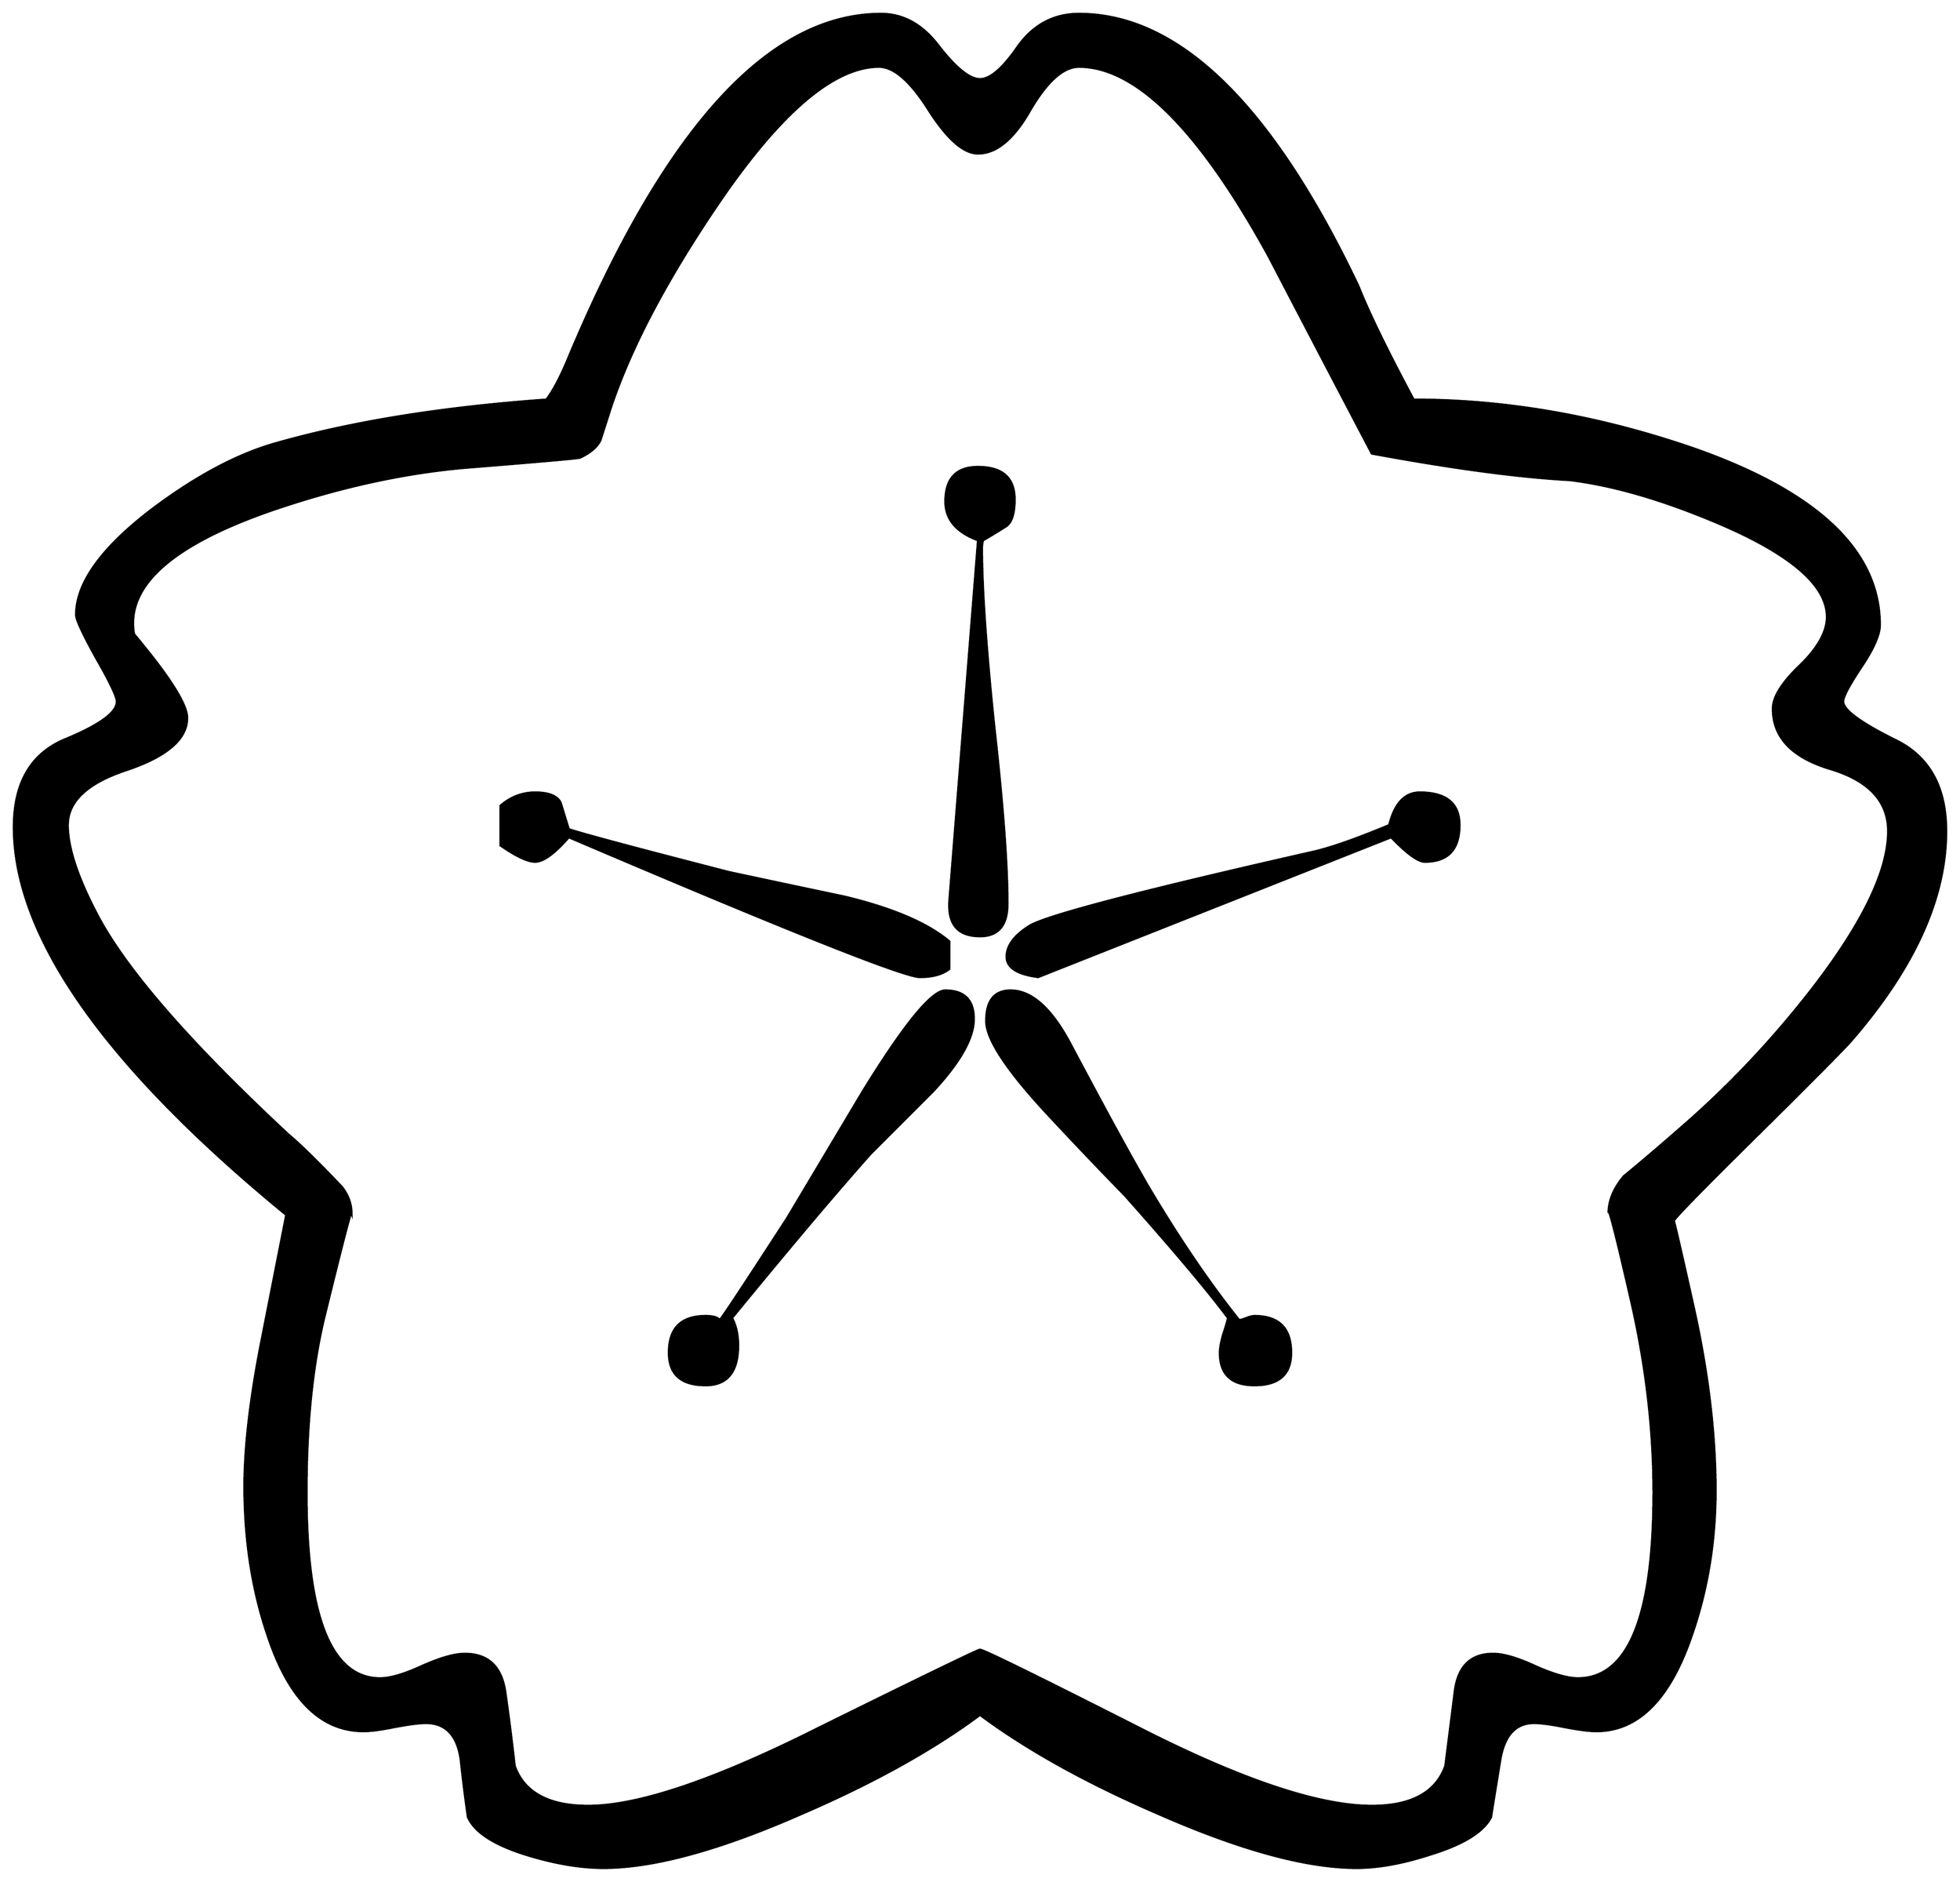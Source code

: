 


\begin{tikzpicture}[y=0.80pt, x=0.80pt, yscale=-1.0, xscale=1.0, inner sep=0pt, outer sep=0pt]
\begin{scope}[shift={(100.0,1727.0)},nonzero rule]
  \path[draw=.,fill=.,line width=1.600pt] (1976.0,-711.0) ..
    controls (1976.0,-646.333) and (1945.667,-578.667) ..
    (1885.0,-508.0) .. controls (1879.667,-501.333) and
    (1848.0,-469.333) .. (1790.0,-412.0) .. controls
    (1736.0,-358.667) and (1709.0,-331.0) .. (1709.0,-329.0) ..
    controls (1709.0,-331.0) and (1715.333,-303.667) ..
    (1728.0,-247.0) .. controls (1742.667,-181.667) and
    (1750.0,-121.0) .. (1750.0,-65.0) .. controls (1750.0,-14.333)
    and (1742.0,33.667) .. (1726.0,79.0) .. controls
    (1704.667,140.333) and (1673.667,171.0) .. (1633.0,171.0) ..
    controls (1626.333,171.0) and (1616.0,169.667) .. (1602.0,167.0)
    .. controls (1588.667,164.333) and (1578.667,163.0) ..
    (1572.0,163.0) .. controls (1554.0,163.0) and (1543.0,175.0)
    .. (1539.0,199.0) .. controls (1533.0,235.667) and
    (1530.0,254.333) .. (1530.0,255.0) .. controls (1522.667,269.667)
    and (1502.667,282.0) .. (1470.0,292.0) .. controls
    (1443.333,300.667) and (1419.333,305.0) .. (1398.0,305.0) ..
    controls (1349.333,305.0) and (1285.333,287.667) .. (1206.0,253.0)
    .. controls (1134.667,222.333) and (1075.667,189.667) ..
    (1029.0,155.0) .. controls (982.333,189.667) and (923.333,222.333)
    .. (852.0,253.0) .. controls (772.667,287.667) and (708.667,305.0)
    .. (660.0,305.0) .. controls (638.0,305.0) and (613.667,301.0)
    .. (587.0,293.0) .. controls (553.667,283.0) and (533.667,270.333)
    .. (527.0,255.0) .. controls (524.333,236.333) and (522.0,217.667)
    .. (520.0,199.0) .. controls (516.667,175.0) and (505.333,163.0)
    .. (486.0,163.0) .. controls (479.333,163.0) and (469.0,164.333)
    .. (455.0,167.0) .. controls (441.667,169.667) and (431.667,171.0)
    .. (425.0,171.0) .. controls (383.0,171.0) and (351.667,140.0)
    .. (331.0,78.0) .. controls (315.667,33.333) and (308.0,-15.667)
    .. (308.0,-69.0) .. controls (308.0,-105.667) and
    (313.0,-150.333) .. (323.0,-203.0) .. controls (331.667,-247.0)
    and (340.333,-291.0) .. (349.0,-335.0) .. controls
    (171.0,-481.0) and (82.0,-607.667) .. (82.0,-715.0) ..
    controls (82.0,-758.333) and (98.667,-787.0) .. (132.0,-801.0)
    .. controls (166.0,-815.0) and (183.0,-827.333) ..
    (183.0,-838.0) .. controls (183.0,-842.667) and (176.333,-856.667)
    .. (163.0,-880.0) .. controls (149.667,-904.0) and
    (143.0,-918.333) .. (143.0,-923.0) .. controls (143.0,-954.333)
    and (168.0,-989.0) .. (218.0,-1027.0) .. controls
    (260.667,-1059.0) and (300.667,-1080.333) .. (338.0,-1091.0) ..
    controls (412.667,-1112.333) and (501.333,-1126.667) ..
    (604.0,-1134.0) .. controls (610.667,-1142.667) and
    (618.0,-1156.667) .. (626.0,-1176.0) .. controls
    (720.0,-1400.0) and (822.0,-1512.0) .. (932.0,-1512.0) ..
    controls (954.0,-1512.0) and (973.0,-1501.333) ..
    (989.0,-1480.0) .. controls (1005.667,-1458.667) and
    (1019.0,-1448.0) .. (1029.0,-1448.0) .. controls
    (1039.0,-1448.0) and (1051.333,-1458.667) .. (1066.0,-1480.0) ..
    controls (1081.333,-1501.333) and (1101.333,-1512.0) ..
    (1126.0,-1512.0) .. controls (1224.0,-1512.0) and
    (1315.333,-1423.0) .. (1400.0,-1245.0) .. controls
    (1410.0,-1219.667) and (1428.0,-1182.667) .. (1454.0,-1134.0) ..
    controls (1544.667,-1134.0) and (1636.333,-1118.0) ..
    (1729.0,-1086.0) .. controls (1850.333,-1043.333) and
    (1911.0,-985.667) .. (1911.0,-913.0) .. controls
    (1911.0,-903.667) and (1905.0,-890.0) .. (1893.0,-872.0) ..
    controls (1881.0,-854.0) and (1875.0,-842.667) ..
    (1875.0,-838.0) .. controls (1875.0,-830.0) and
    (1891.667,-817.667) .. (1925.0,-801.0) .. controls
    (1959.0,-785.0) and (1976.0,-755.0) .. (1976.0,-711.0) --
    cycle(1919.0,-711.0) .. controls (1919.0,-740.333) and
    (1900.0,-760.667) .. (1862.0,-772.0) .. controls
    (1824.667,-783.333) and (1806.0,-803.0) .. (1806.0,-831.0) ..
    controls (1806.0,-842.333) and (1814.667,-856.333) ..
    (1832.0,-873.0) .. controls (1850.0,-890.333) and
    (1859.0,-906.333) .. (1859.0,-921.0) .. controls
    (1859.0,-951.667) and (1824.0,-982.0) .. (1754.0,-1012.0) ..
    controls (1699.333,-1035.333) and (1650.333,-1049.667) ..
    (1607.0,-1055.0) .. controls (1557.0,-1057.667) and
    (1492.333,-1066.333) .. (1413.0,-1081.0) .. controls
    (1379.0,-1145.667) and (1345.333,-1210.0) .. (1312.0,-1274.0) ..
    controls (1244.0,-1398.0) and (1182.0,-1460.0) ..
    (1126.0,-1460.0) .. controls (1110.667,-1460.0) and
    (1094.667,-1445.667) .. (1078.0,-1417.0) .. controls
    (1062.0,-1389.0) and (1045.0,-1375.0) .. (1027.0,-1375.0) ..
    controls (1013.0,-1375.0) and (997.0,-1389.0) ..
    (979.0,-1417.0) .. controls (961.0,-1445.667) and
    (944.667,-1460.0) .. (930.0,-1460.0) .. controls
    (885.333,-1460.0) and (832.0,-1414.0) .. (770.0,-1322.0) ..
    controls (718.667,-1246.0) and (683.667,-1178.333) ..
    (665.0,-1119.0) .. controls (659.667,-1102.333) and
    (657.0,-1094.0) .. (657.0,-1094.0) .. controls
    (653.667,-1087.333) and (647.0,-1081.667) .. (637.0,-1077.0) ..
    controls (636.333,-1076.333) and (598.667,-1073.0) ..
    (524.0,-1067.0) .. controls (463.333,-1061.667) and
    (400.0,-1047.667) .. (334.0,-1025.0) .. controls
    (244.0,-993.667) and (199.0,-957.0) .. (199.0,-915.0) ..
    controls (199.0,-910.333) and (199.333,-906.667) .. (200.0,-904.0)
    .. controls (234.667,-862.667) and (252.0,-835.333) ..
    (252.0,-822.0) .. controls (252.0,-801.333) and (232.333,-784.333)
    .. (193.0,-771.0) .. controls (154.333,-758.333) and
    (135.0,-740.333) .. (135.0,-717.0) .. controls (135.0,-695.0)
    and (144.667,-665.667) .. (164.0,-629.0) .. controls
    (192.0,-575.667) and (254.333,-504.0) .. (351.0,-414.0) ..
    controls (363.667,-403.333) and (381.333,-386.0) .. (404.0,-362.0)
    .. controls (410.0,-354.0) and (413.0,-345.667) ..
    (413.0,-337.0) .. controls (413.0,-341.0) and (404.333,-307.667)
    .. (387.0,-237.0) .. controls (375.0,-188.333) and
    (369.0,-130.333) .. (369.0,-63.0) .. controls (369.0,58.333) and
    (393.0,119.0) .. (441.0,119.0) .. controls (451.0,119.0) and
    (464.667,115.0) .. (482.0,107.0) .. controls (500.0,99.0) and
    (514.0,95.0) .. (524.0,95.0) .. controls (547.333,95.0) and
    (560.667,108.0) .. (564.0,134.0) .. controls (567.333,157.333) and
    (570.333,181.0) .. (573.0,205.0) .. controls (582.333,231.0) and
    (606.333,244.0) .. (645.0,244.0) .. controls (694.333,244.0) and
    (770.0,218.333) .. (872.0,167.0) .. controls (974.667,116.333) and
    (1027.0,91.0) .. (1029.0,91.0) .. controls (1032.333,91.0) and
    (1084.0,116.333) .. (1184.0,167.0) .. controls (1284.667,218.333)
    and (1361.0,244.0) .. (1413.0,244.0) .. controls
    (1451.667,244.0) and (1475.667,231.0) .. (1485.0,205.0) ..
    controls (1485.0,205.0) and (1488.0,181.333) .. (1494.0,134.0)
    .. controls (1496.667,108.0) and (1509.333,95.0) ..
    (1532.0,95.0) .. controls (1542.0,95.0) and (1555.667,99.0) ..
    (1573.0,107.0) .. controls (1591.0,115.0) and (1605.0,119.0)
    .. (1615.0,119.0) .. controls (1664.333,119.0) and
    (1689.0,58.333) .. (1689.0,-63.0) .. controls (1689.0,-124.333)
    and (1681.667,-187.0) .. (1667.0,-251.0) .. controls
    (1652.333,-315.0) and (1645.0,-343.667) .. (1645.0,-337.0) ..
    controls (1645.0,-349.0) and (1650.0,-361.0) ..
    (1660.0,-373.0) .. controls (1674.0,-384.333) and
    (1694.333,-401.667) .. (1721.0,-425.0) .. controls
    (1765.667,-464.333) and (1806.667,-508.0) .. (1844.0,-556.0) ..
    controls (1894.0,-620.667) and (1919.0,-672.333) ..
    (1919.0,-711.0) -- cycle(1499.0,-717.0) .. controls
    (1499.0,-693.0) and (1487.667,-681.0) .. (1465.0,-681.0) ..
    controls (1458.333,-681.0) and (1447.333,-689.0) ..
    (1432.0,-705.0) -- (1086.0,-568.0) .. controls
    (1065.333,-570.667) and (1055.0,-577.333) .. (1055.0,-588.0) ..
    controls (1055.0,-598.667) and (1062.333,-608.667) ..
    (1077.0,-618.0) .. controls (1092.333,-628.0) and
    (1185.333,-652.333) .. (1356.0,-691.0) .. controls
    (1373.333,-695.0) and (1398.0,-703.667) .. (1430.0,-717.0) ..
    controls (1435.333,-738.333) and (1445.333,-749.0) ..
    (1460.0,-749.0) .. controls (1486.0,-749.0) and
    (1499.0,-738.333) .. (1499.0,-717.0) -- cycle(1063.0,-1036.0)
    .. controls (1063.0,-1022.667) and (1060.333,-1014.0) ..
    (1055.0,-1010.0) .. controls (1047.667,-1005.333) and
    (1040.0,-1000.667) .. (1032.0,-996.0) .. controls
    (1031.333,-994.0) and (1031.0,-991.333) .. (1031.0,-988.0) ..
    controls (1031.0,-949.333) and (1035.0,-891.333) ..
    (1043.0,-814.0) .. controls (1051.667,-736.667) and
    (1056.0,-678.667) .. (1056.0,-640.0) .. controls
    (1056.0,-618.667) and (1047.0,-608.0) .. (1029.0,-608.0) ..
    controls (1007.0,-608.0) and (997.0,-620.0) ..
    (999.0,-644.0) -- (1027.0,-996.0) .. controls
    (1005.667,-1004.0) and (995.0,-1016.667) .. (995.0,-1034.0) ..
    controls (995.0,-1056.667) and (1005.667,-1068.0) ..
    (1027.0,-1068.0) .. controls (1051.0,-1068.0) and
    (1063.0,-1057.333) .. (1063.0,-1036.0) -- cycle(1334.0,-200.0)
    .. controls (1334.0,-178.667) and (1322.0,-168.0) ..
    (1298.0,-168.0) .. controls (1275.333,-168.0) and
    (1264.0,-178.667) .. (1264.0,-200.0) .. controls
    (1264.0,-204.0) and (1265.0,-209.667) .. (1267.0,-217.0) ..
    controls (1269.667,-225.0) and (1271.333,-230.667) ..
    (1272.0,-234.0) .. controls (1252.667,-260.0) and
    (1219.0,-300.0) .. (1171.0,-354.0) .. controls
    (1144.333,-381.333) and (1118.0,-409.0) .. (1092.0,-437.0) ..
    controls (1054.0,-478.333) and (1035.0,-507.667) ..
    (1035.0,-525.0) .. controls (1035.0,-545.0) and
    (1043.0,-555.0) .. (1059.0,-555.0) .. controls
    (1079.667,-555.0) and (1099.333,-537.333) .. (1118.0,-502.0) ..
    controls (1152.667,-436.667) and (1178.0,-390.333) ..
    (1194.0,-363.0) .. controls (1224.0,-312.333) and
    (1253.667,-268.667) .. (1283.0,-232.0) .. controls
    (1284.333,-232.0) and (1286.667,-232.667) .. (1290.0,-234.0) ..
    controls (1293.333,-235.333) and (1296.0,-236.0) ..
    (1298.0,-236.0) .. controls (1322.0,-236.0) and
    (1334.0,-224.0) .. (1334.0,-200.0) -- cycle(999.0,-576.0) ..
    controls (992.333,-570.667) and (982.667,-568.0) .. (970.0,-568.0)
    .. controls (954.667,-568.0) and (840.0,-613.667) ..
    (626.0,-705.0) .. controls (612.0,-689.0) and (601.0,-681.0)
    .. (593.0,-681.0) .. controls (585.667,-681.0) and
    (574.333,-686.333) .. (559.0,-697.0) -- (559.0,-736.0) ..
    controls (569.0,-744.667) and (580.333,-749.0) .. (593.0,-749.0)
    .. controls (606.333,-749.0) and (614.667,-745.667) ..
    (618.0,-739.0) .. controls (620.667,-730.333) and (623.333,-721.667)
    .. (626.0,-713.0) .. controls (640.0,-708.333) and
    (692.333,-694.333) .. (783.0,-671.0) .. controls (820.333,-663.0)
    and (858.0,-655.0) .. (896.0,-647.0) .. controls
    (943.333,-635.667) and (977.667,-621.0) .. (999.0,-603.0) --
    (999.0,-576.0) -- cycle(1023.0,-527.0) .. controls
    (1023.0,-508.333) and (1009.667,-484.667) .. (983.0,-456.0) ..
    controls (963.0,-436.0) and (942.667,-415.667) .. (922.0,-395.0)
    .. controls (888.667,-357.667) and (843.333,-304.0) ..
    (786.0,-234.0) .. controls (790.0,-226.667) and (792.0,-217.667)
    .. (792.0,-207.0) .. controls (792.0,-181.0) and
    (781.333,-168.0) .. (760.0,-168.0) .. controls (736.0,-168.0)
    and (724.0,-178.667) .. (724.0,-200.0) .. controls
    (724.0,-224.0) and (736.0,-236.0) .. (760.0,-236.0) ..
    controls (767.333,-236.0) and (772.0,-234.667) .. (774.0,-232.0)
    .. controls (778.667,-238.0) and (800.667,-271.333) ..
    (840.0,-332.0) .. controls (864.667,-373.333) and (889.333,-414.667)
    .. (914.0,-456.0) .. controls (954.667,-522.0) and
    (981.667,-555.0) .. (995.0,-555.0) .. controls (1013.667,-555.0)
    and (1023.0,-545.667) .. (1023.0,-527.0) -- cycle;
\end{scope}

\end{tikzpicture}

